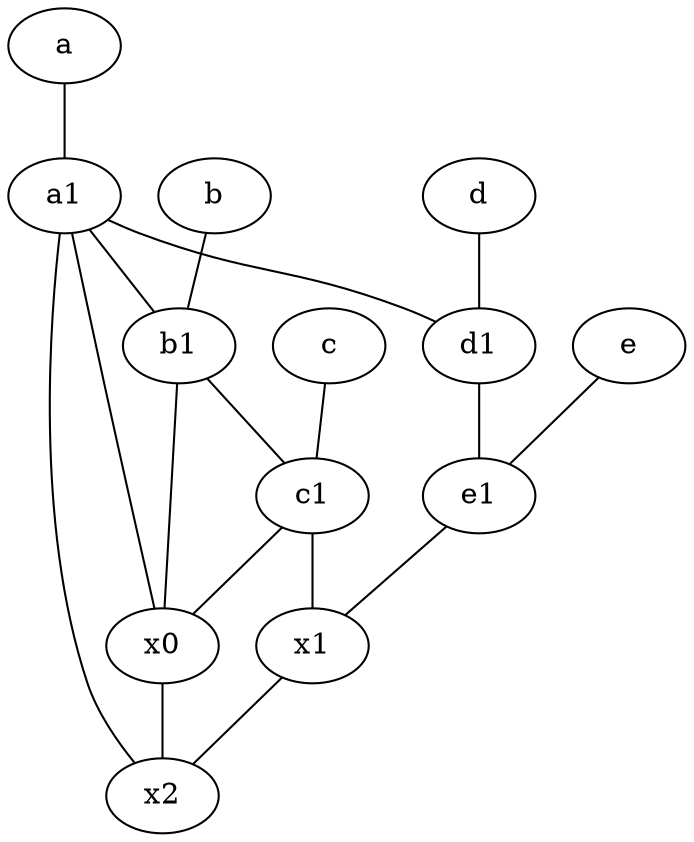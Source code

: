 graph {
	node [labelfontsize=50]
	a1 [labelfontsize=50 pos="8,3!"]
	a [labelfontsize=50 pos="8,2!"]
	c1 [labelfontsize=50 pos="4.5,3!"]
	b1 [labelfontsize=50 pos="9,4!"]
	b [labelfontsize=50 pos="10,4!"]
	d1 [labelfontsize=50 pos="3,5!"]
	d [labelfontsize=50 pos="2,5!"]
	x0 [labelfontsize=50]
	x2 [labelfontsize=50]
	c [labelfontsize=50 pos="4.5,2!"]
	e1 [labelfontsize=50 pos="7,7!"]
	x1 [labelfontsize=50]
	e [labelfontsize=50 pos="7,9!"]
	c1 -- x0
	a1 -- x2
	c1 -- x1
	b -- b1
	x0 -- x2
	a1 -- x0
	e1 -- x1
	d -- d1
	x1 -- x2
	b1 -- x0
	c -- c1
	a1 -- d1
	d1 -- e1
	a -- a1
	a1 -- b1
	e -- e1
	b1 -- c1
}
